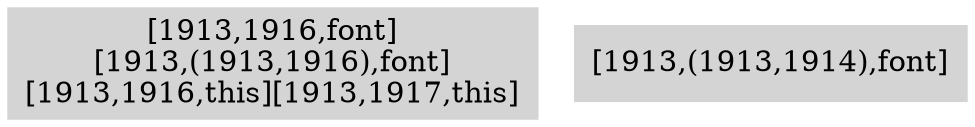digraph { 
3919 [shape=box,style=filled,color=".0 .0 .83",label="[1913,1916,font]\n[1913,(1913,1916),font]\n[1913,1916,this][1913,1917,this]"];
3920 [shape=box,style=filled,color=".0 .0 .83",label="[1913,(1913,1914),font]"];
}